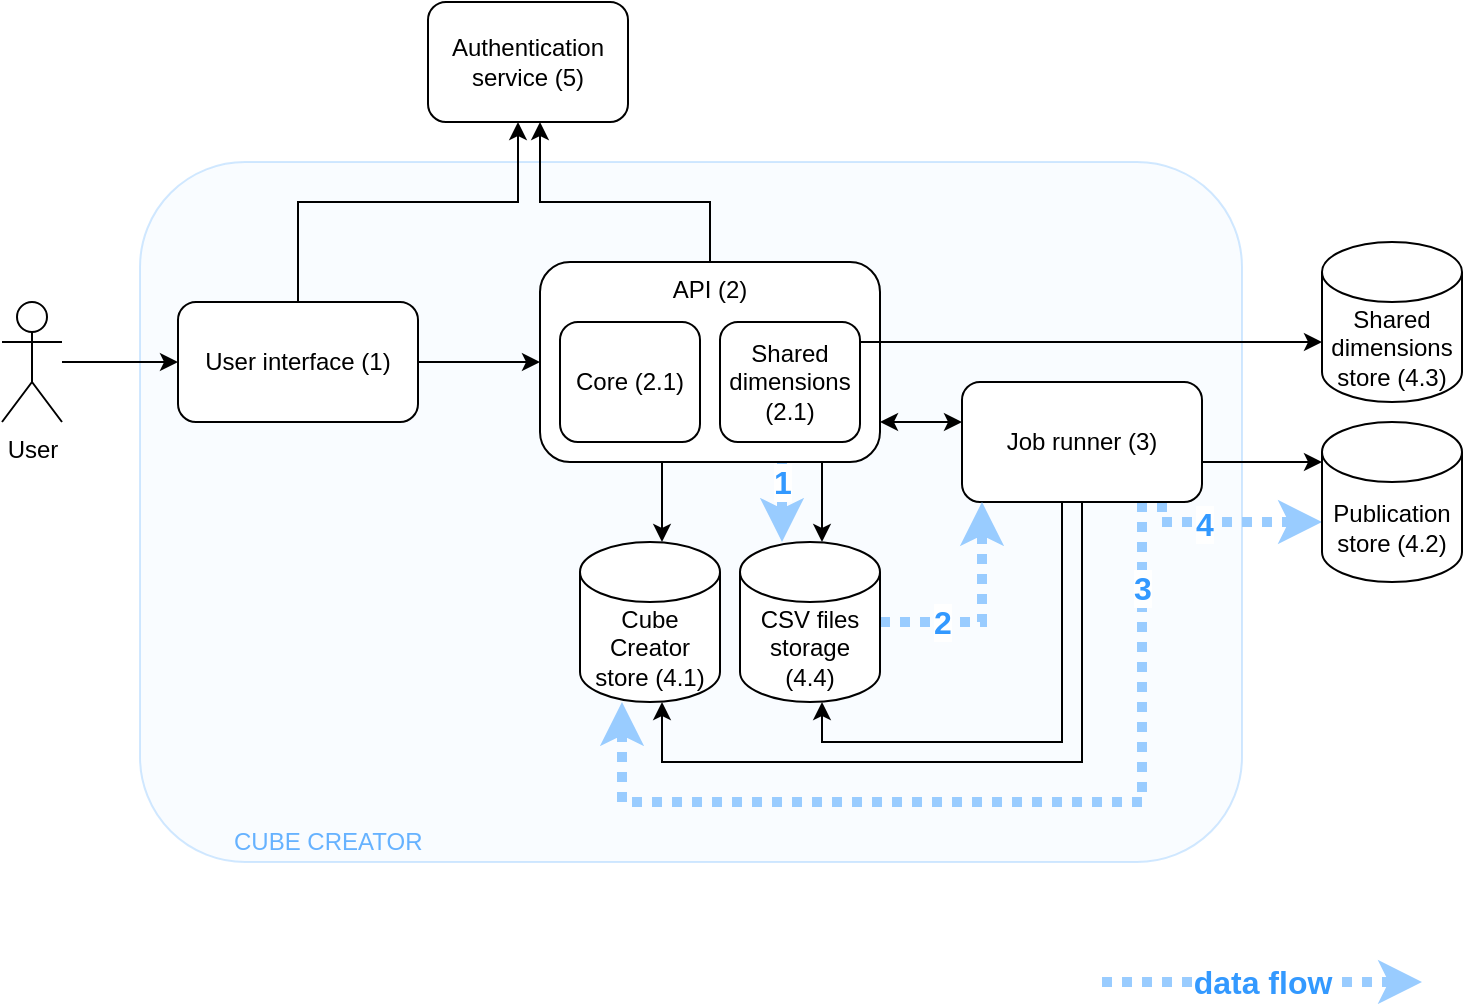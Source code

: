<mxfile>
    <diagram id="V0m5SfpQh1beMoRVNWXu" name="Page-1">
        <mxGraphModel dx="1633" dy="1167" grid="1" gridSize="10" guides="1" tooltips="1" connect="1" arrows="1" fold="1" page="1" pageScale="1" pageWidth="800" pageHeight="600" math="0" shadow="0">
            <root>
                <mxCell id="0"/>
                <mxCell id="1" parent="0"/>
                <mxCell id="41" value="CUBE CREATOR" style="rounded=1;whiteSpace=wrap;html=1;verticalAlign=bottom;align=left;spacingLeft=45;spacingBottom=1;shadow=0;glass=0;sketch=0;fontColor=#66B2FF;opacity=30;strokeColor=#66B2FF;fillColor=#EBF3FF;" vertex="1" parent="1">
                    <mxGeometry x="104" y="100" width="551" height="350" as="geometry"/>
                </mxCell>
                <mxCell id="42" style="edgeStyle=orthogonalEdgeStyle;rounded=0;orthogonalLoop=1;jettySize=auto;html=1;" edge="1" parent="1" source="44" target="52">
                    <mxGeometry relative="1" as="geometry">
                        <Array as="points">
                            <mxPoint x="183" y="120"/>
                            <mxPoint x="293" y="120"/>
                        </Array>
                    </mxGeometry>
                </mxCell>
                <mxCell id="43" style="edgeStyle=orthogonalEdgeStyle;rounded=0;orthogonalLoop=1;jettySize=auto;html=1;entryX=0;entryY=0.5;entryDx=0;entryDy=0;" edge="1" parent="1" source="44" target="59">
                    <mxGeometry relative="1" as="geometry"/>
                </mxCell>
                <mxCell id="44" value="User interface (1)" style="rounded=1;whiteSpace=wrap;html=1;" vertex="1" parent="1">
                    <mxGeometry x="123" y="170" width="120" height="60" as="geometry"/>
                </mxCell>
                <mxCell id="45" style="edgeStyle=orthogonalEdgeStyle;rounded=0;orthogonalLoop=1;jettySize=auto;html=1;" edge="1" parent="1" source="59" target="52">
                    <mxGeometry relative="1" as="geometry">
                        <mxPoint x="308" y="10" as="targetPoint"/>
                        <Array as="points">
                            <mxPoint x="389" y="120"/>
                            <mxPoint x="304" y="120"/>
                        </Array>
                    </mxGeometry>
                </mxCell>
                <mxCell id="46" style="edgeStyle=orthogonalEdgeStyle;rounded=0;orthogonalLoop=1;jettySize=auto;html=1;startArrow=none;startFill=0;" edge="1" parent="1" source="49" target="54">
                    <mxGeometry relative="1" as="geometry">
                        <Array as="points">
                            <mxPoint x="675" y="250"/>
                            <mxPoint x="675" y="250"/>
                        </Array>
                    </mxGeometry>
                </mxCell>
                <mxCell id="47" style="edgeStyle=orthogonalEdgeStyle;rounded=0;orthogonalLoop=1;jettySize=auto;html=1;startArrow=none;startFill=0;" edge="1" parent="1" source="49" target="63">
                    <mxGeometry relative="1" as="geometry">
                        <Array as="points">
                            <mxPoint x="565" y="390"/>
                            <mxPoint x="445" y="390"/>
                        </Array>
                    </mxGeometry>
                </mxCell>
                <mxCell id="48" style="edgeStyle=orthogonalEdgeStyle;rounded=0;orthogonalLoop=1;jettySize=auto;html=1;startArrow=none;startFill=0;" edge="1" parent="1" source="49" target="53">
                    <mxGeometry relative="1" as="geometry">
                        <Array as="points">
                            <mxPoint x="575" y="400"/>
                            <mxPoint x="365" y="400"/>
                        </Array>
                    </mxGeometry>
                </mxCell>
                <mxCell id="67" style="edgeStyle=orthogonalEdgeStyle;rounded=0;orthogonalLoop=1;jettySize=auto;html=1;dashed=1;startArrow=none;startFill=0;strokeWidth=5;strokeColor=#99CCFF;dashPattern=1 1;" edge="1" parent="1" source="49" target="53">
                    <mxGeometry relative="1" as="geometry">
                        <Array as="points">
                            <mxPoint x="605" y="420"/>
                            <mxPoint x="345" y="420"/>
                        </Array>
                    </mxGeometry>
                </mxCell>
                <mxCell id="75" value="3" style="edgeLabel;html=1;align=center;verticalAlign=middle;resizable=0;points=[];fontSize=16;fontColor=#3399FF;fontStyle=1;rotation=0;" vertex="1" connectable="0" parent="67">
                    <mxGeometry x="-0.356" y="-3" relative="1" as="geometry">
                        <mxPoint x="3" y="-105" as="offset"/>
                    </mxGeometry>
                </mxCell>
                <mxCell id="68" style="edgeStyle=orthogonalEdgeStyle;rounded=0;orthogonalLoop=1;jettySize=auto;html=1;dashed=1;startArrow=none;startFill=0;strokeWidth=5;strokeColor=#99CCFF;dashPattern=1 1;" edge="1" parent="1" source="49" target="54">
                    <mxGeometry relative="1" as="geometry">
                        <Array as="points">
                            <mxPoint x="615" y="280"/>
                        </Array>
                    </mxGeometry>
                </mxCell>
                <mxCell id="76" value="4" style="edgeLabel;html=1;align=center;verticalAlign=middle;resizable=0;points=[];fontSize=16;fontColor=#3399FF;fontStyle=1" vertex="1" connectable="0" parent="68">
                    <mxGeometry x="-0.013" y="-1" relative="1" as="geometry">
                        <mxPoint x="-14" as="offset"/>
                    </mxGeometry>
                </mxCell>
                <mxCell id="49" value="Job runner (3)" style="rounded=1;whiteSpace=wrap;html=1;" vertex="1" parent="1">
                    <mxGeometry x="515" y="210" width="120" height="60" as="geometry"/>
                </mxCell>
                <mxCell id="50" style="edgeStyle=orthogonalEdgeStyle;rounded=0;orthogonalLoop=1;jettySize=auto;html=1;entryX=0;entryY=0.5;entryDx=0;entryDy=0;" edge="1" parent="1" source="51" target="44">
                    <mxGeometry relative="1" as="geometry"/>
                </mxCell>
                <mxCell id="51" value="User" style="shape=umlActor;verticalLabelPosition=bottom;verticalAlign=top;html=1;outlineConnect=0;" vertex="1" parent="1">
                    <mxGeometry x="35" y="170" width="30" height="60" as="geometry"/>
                </mxCell>
                <mxCell id="52" value="Authentication service (5)" style="rounded=1;whiteSpace=wrap;html=1;" vertex="1" parent="1">
                    <mxGeometry x="248" y="20" width="100" height="60" as="geometry"/>
                </mxCell>
                <mxCell id="53" value="Cube Creator store (4.1)" style="shape=cylinder3;whiteSpace=wrap;html=1;boundedLbl=1;backgroundOutline=1;size=15;" vertex="1" parent="1">
                    <mxGeometry x="324" y="290" width="70" height="80" as="geometry"/>
                </mxCell>
                <mxCell id="54" value="Publication store (4.2)" style="shape=cylinder3;whiteSpace=wrap;html=1;boundedLbl=1;backgroundOutline=1;size=15;" vertex="1" parent="1">
                    <mxGeometry x="695" y="230" width="70" height="80" as="geometry"/>
                </mxCell>
                <mxCell id="55" value="Shared dimensions store (4.3)" style="shape=cylinder3;whiteSpace=wrap;html=1;boundedLbl=1;backgroundOutline=1;size=15;" vertex="1" parent="1">
                    <mxGeometry x="695" y="140" width="70" height="80" as="geometry"/>
                </mxCell>
                <mxCell id="56" style="edgeStyle=orthogonalEdgeStyle;rounded=0;orthogonalLoop=1;jettySize=auto;html=1;" edge="1" parent="1" source="59" target="53">
                    <mxGeometry relative="1" as="geometry">
                        <Array as="points">
                            <mxPoint x="365" y="270"/>
                            <mxPoint x="365" y="270"/>
                        </Array>
                    </mxGeometry>
                </mxCell>
                <mxCell id="57" style="edgeStyle=orthogonalEdgeStyle;rounded=0;orthogonalLoop=1;jettySize=auto;html=1;" edge="1" parent="1" source="59" target="63">
                    <mxGeometry relative="1" as="geometry">
                        <Array as="points">
                            <mxPoint x="445" y="270"/>
                            <mxPoint x="445" y="270"/>
                        </Array>
                    </mxGeometry>
                </mxCell>
                <mxCell id="58" style="edgeStyle=orthogonalEdgeStyle;rounded=0;orthogonalLoop=1;jettySize=auto;html=1;startArrow=classic;startFill=1;" edge="1" parent="1" source="59" target="49">
                    <mxGeometry relative="1" as="geometry">
                        <Array as="points">
                            <mxPoint x="495" y="230"/>
                            <mxPoint x="495" y="230"/>
                        </Array>
                    </mxGeometry>
                </mxCell>
                <mxCell id="65" value="1" style="edgeStyle=orthogonalEdgeStyle;rounded=0;orthogonalLoop=1;jettySize=auto;html=1;startArrow=none;startFill=0;dashed=1;strokeWidth=5;fontStyle=1;fontSize=16;fontColor=#3399FF;strokeColor=#99CCFF;dashPattern=1 1;" edge="1" parent="1" source="59" target="63">
                    <mxGeometry x="-0.5" relative="1" as="geometry">
                        <Array as="points">
                            <mxPoint x="425" y="260"/>
                            <mxPoint x="425" y="260"/>
                        </Array>
                        <mxPoint as="offset"/>
                    </mxGeometry>
                </mxCell>
                <mxCell id="59" value="API (2)" style="rounded=1;whiteSpace=wrap;html=1;verticalAlign=top;" vertex="1" parent="1">
                    <mxGeometry x="304" y="150" width="170" height="100" as="geometry"/>
                </mxCell>
                <mxCell id="60" value="Core (2.1)" style="rounded=1;whiteSpace=wrap;html=1;" vertex="1" parent="1">
                    <mxGeometry x="314" y="180" width="70" height="60" as="geometry"/>
                </mxCell>
                <mxCell id="61" style="edgeStyle=orthogonalEdgeStyle;rounded=0;orthogonalLoop=1;jettySize=auto;html=1;" edge="1" parent="1" source="62" target="55">
                    <mxGeometry relative="1" as="geometry">
                        <Array as="points">
                            <mxPoint x="585" y="190"/>
                            <mxPoint x="585" y="190"/>
                        </Array>
                    </mxGeometry>
                </mxCell>
                <mxCell id="62" value="Shared dimensions (2.1)" style="rounded=1;whiteSpace=wrap;html=1;" vertex="1" parent="1">
                    <mxGeometry x="394" y="180" width="70" height="60" as="geometry"/>
                </mxCell>
                <mxCell id="66" style="edgeStyle=orthogonalEdgeStyle;rounded=0;orthogonalLoop=1;jettySize=auto;html=1;dashed=1;startArrow=none;startFill=0;strokeWidth=5;strokeColor=#99CCFF;dashPattern=1 1;" edge="1" parent="1" source="63" target="49">
                    <mxGeometry relative="1" as="geometry">
                        <Array as="points">
                            <mxPoint x="525" y="330"/>
                        </Array>
                    </mxGeometry>
                </mxCell>
                <mxCell id="74" value="2" style="edgeLabel;html=1;align=center;verticalAlign=middle;resizable=0;points=[];fontSize=16;fontColor=#3399FF;fontStyle=1" vertex="1" connectable="0" parent="66">
                    <mxGeometry x="-0.665" y="-2" relative="1" as="geometry">
                        <mxPoint x="12" y="-2" as="offset"/>
                    </mxGeometry>
                </mxCell>
                <mxCell id="63" value="CSV files storage (4.4)" style="shape=cylinder3;whiteSpace=wrap;html=1;boundedLbl=1;backgroundOutline=1;size=15;" vertex="1" parent="1">
                    <mxGeometry x="404" y="290" width="70" height="80" as="geometry"/>
                </mxCell>
                <mxCell id="77" value="data flow" style="endArrow=classic;html=1;dashed=1;strokeColor=#99CCFF;strokeWidth=5;fontSize=16;fontColor=#3399FF;fontStyle=1;dashPattern=1 1;" edge="1" parent="1">
                    <mxGeometry width="50" height="50" relative="1" as="geometry">
                        <mxPoint x="585" y="510" as="sourcePoint"/>
                        <mxPoint x="745" y="510" as="targetPoint"/>
                    </mxGeometry>
                </mxCell>
            </root>
        </mxGraphModel>
    </diagram>
</mxfile>
